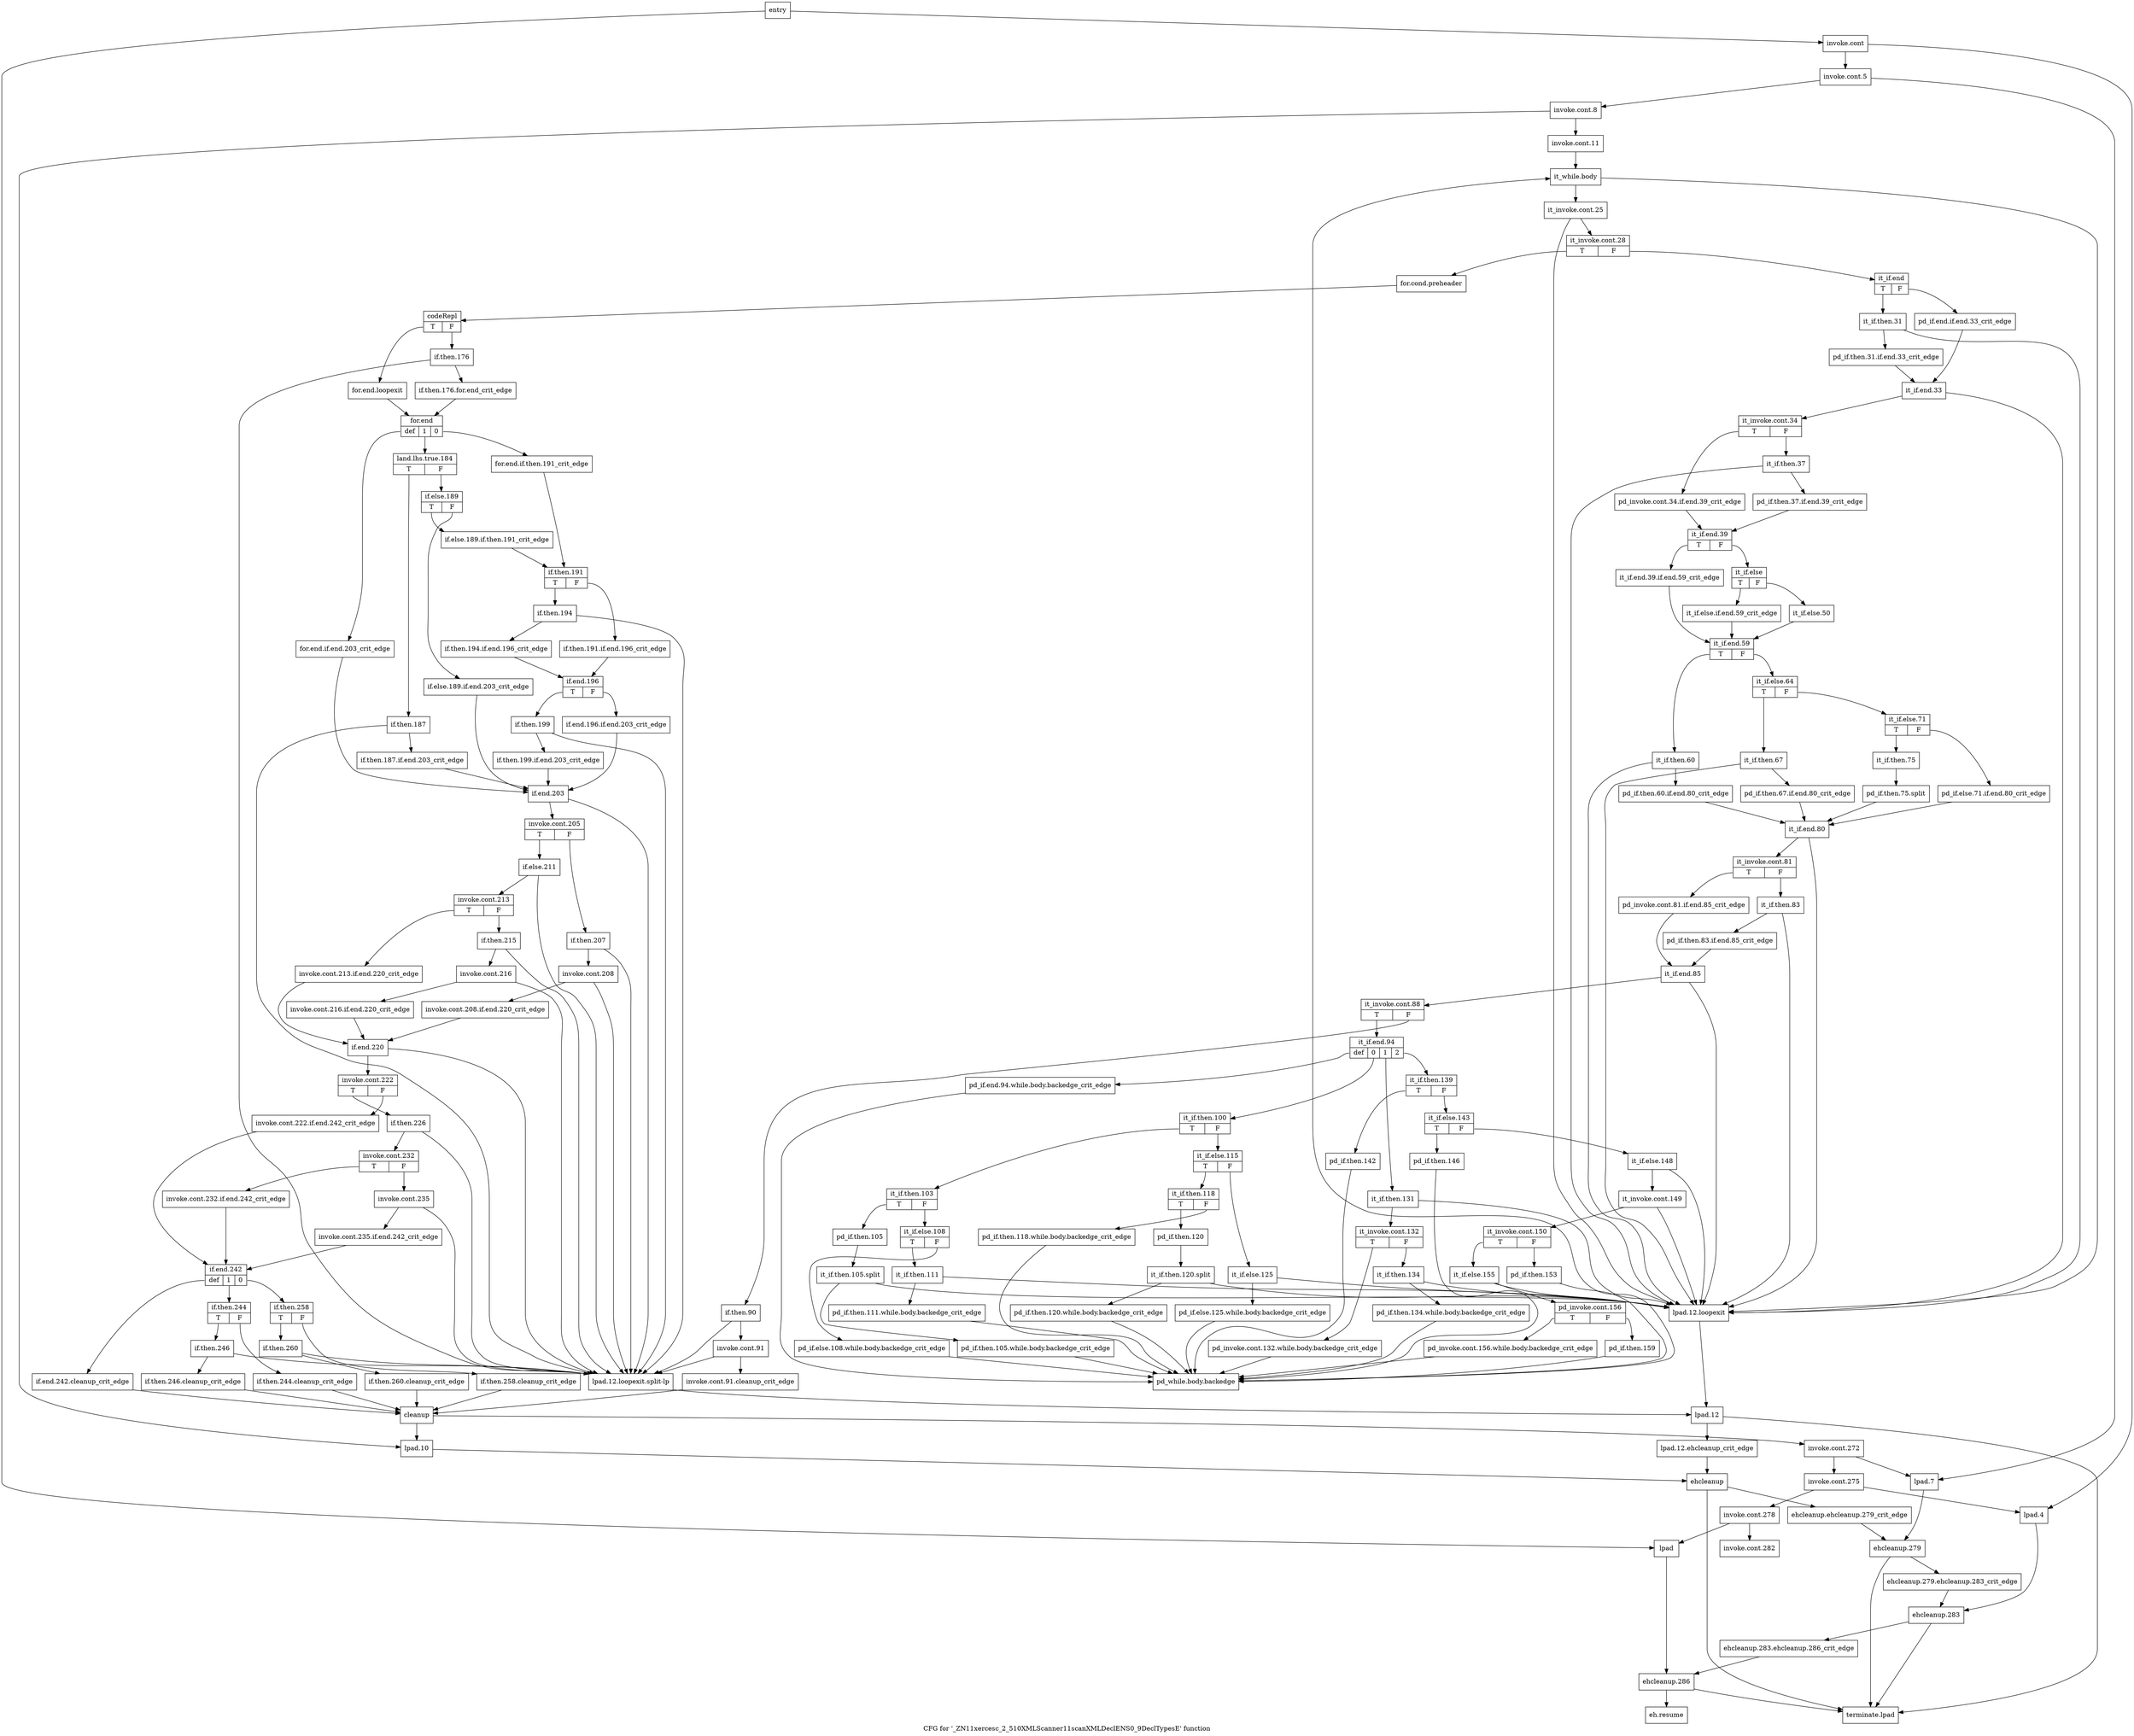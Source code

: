 digraph "CFG for '_ZN11xercesc_2_510XMLScanner11scanXMLDeclENS0_9DeclTypesE' function" {
	label="CFG for '_ZN11xercesc_2_510XMLScanner11scanXMLDeclENS0_9DeclTypesE' function";

	Node0x519fd80 [shape=record,label="{entry}"];
	Node0x519fd80 -> Node0x519fdd0;
	Node0x519fd80 -> Node0x51b0400;
	Node0x519fdd0 [shape=record,label="{invoke.cont}"];
	Node0x519fdd0 -> Node0x519fe20;
	Node0x519fdd0 -> Node0x51b0450;
	Node0x519fe20 [shape=record,label="{invoke.cont.5}"];
	Node0x519fe20 -> Node0x519fe70;
	Node0x519fe20 -> Node0x51b04a0;
	Node0x519fe70 [shape=record,label="{invoke.cont.8}"];
	Node0x519fe70 -> Node0x51b0270;
	Node0x519fe70 -> Node0x51b04f0;
	Node0x51b0270 [shape=record,label="{invoke.cont.11}"];
	Node0x51b0270 -> Node0x51b02c0;
	Node0x51b02c0 [shape=record,label="{it_while.body}"];
	Node0x51b02c0 -> Node0x51b0310;
	Node0x51b02c0 -> Node0x51b0540;
	Node0x51b0310 [shape=record,label="{it_invoke.cont.25}"];
	Node0x51b0310 -> Node0x51b0360;
	Node0x51b0310 -> Node0x51b0540;
	Node0x51b0360 [shape=record,label="{it_invoke.cont.28|{<s0>T|<s1>F}}"];
	Node0x51b0360:s0 -> Node0x51b03b0;
	Node0x51b0360:s1 -> Node0x51b1ca0;
	Node0x51b03b0 [shape=record,label="{for.cond.preheader}"];
	Node0x51b03b0 -> Node0x51b31e0;
	Node0x51b0400 [shape=record,label="{lpad}"];
	Node0x51b0400 -> Node0x51b44f0;
	Node0x51b0450 [shape=record,label="{lpad.4}"];
	Node0x51b0450 -> Node0x51b4450;
	Node0x51b04a0 [shape=record,label="{lpad.7}"];
	Node0x51b04a0 -> Node0x51b43b0;
	Node0x51b04f0 [shape=record,label="{lpad.10}"];
	Node0x51b04f0 -> Node0x51b4310;
	Node0x51b0540 [shape=record,label="{lpad.12.loopexit}"];
	Node0x51b0540 -> Node0x51b05e0;
	Node0x51b0590 [shape=record,label="{lpad.12.loopexit.split-lp}"];
	Node0x51b0590 -> Node0x51b05e0;
	Node0x51b05e0 [shape=record,label="{lpad.12}"];
	Node0x51b05e0 -> Node0x51b1c50;
	Node0x51b05e0 -> Node0x51b4590;
	Node0x51b1c50 [shape=record,label="{lpad.12.ehcleanup_crit_edge}"];
	Node0x51b1c50 -> Node0x51b4310;
	Node0x51b1ca0 [shape=record,label="{it_if.end|{<s0>T|<s1>F}}"];
	Node0x51b1ca0:s0 -> Node0x51b1d40;
	Node0x51b1ca0:s1 -> Node0x51b1cf0;
	Node0x51b1cf0 [shape=record,label="{pd_if.end.if.end.33_crit_edge}"];
	Node0x51b1cf0 -> Node0x51b1de0;
	Node0x51b1d40 [shape=record,label="{it_if.then.31}"];
	Node0x51b1d40 -> Node0x51b1d90;
	Node0x51b1d40 -> Node0x51b0540;
	Node0x51b1d90 [shape=record,label="{pd_if.then.31.if.end.33_crit_edge}"];
	Node0x51b1d90 -> Node0x51b1de0;
	Node0x51b1de0 [shape=record,label="{it_if.end.33}"];
	Node0x51b1de0 -> Node0x51b1e30;
	Node0x51b1de0 -> Node0x51b0540;
	Node0x51b1e30 [shape=record,label="{it_invoke.cont.34|{<s0>T|<s1>F}}"];
	Node0x51b1e30:s0 -> Node0x51b1e80;
	Node0x51b1e30:s1 -> Node0x51b1ed0;
	Node0x51b1e80 [shape=record,label="{pd_invoke.cont.34.if.end.39_crit_edge}"];
	Node0x51b1e80 -> Node0x51b1f70;
	Node0x51b1ed0 [shape=record,label="{it_if.then.37}"];
	Node0x51b1ed0 -> Node0x51b1f20;
	Node0x51b1ed0 -> Node0x51b0540;
	Node0x51b1f20 [shape=record,label="{pd_if.then.37.if.end.39_crit_edge}"];
	Node0x51b1f20 -> Node0x51b1f70;
	Node0x51b1f70 [shape=record,label="{it_if.end.39|{<s0>T|<s1>F}}"];
	Node0x51b1f70:s0 -> Node0x51b1fc0;
	Node0x51b1f70:s1 -> Node0x51b2010;
	Node0x51b1fc0 [shape=record,label="{it_if.end.39.if.end.59_crit_edge}"];
	Node0x51b1fc0 -> Node0x51b2100;
	Node0x51b2010 [shape=record,label="{it_if.else|{<s0>T|<s1>F}}"];
	Node0x51b2010:s0 -> Node0x51b2060;
	Node0x51b2010:s1 -> Node0x51b20b0;
	Node0x51b2060 [shape=record,label="{it_if.else.if.end.59_crit_edge}"];
	Node0x51b2060 -> Node0x51b2100;
	Node0x51b20b0 [shape=record,label="{it_if.else.50}"];
	Node0x51b20b0 -> Node0x51b2100;
	Node0x51b2100 [shape=record,label="{it_if.end.59|{<s0>T|<s1>F}}"];
	Node0x51b2100:s0 -> Node0x51b2150;
	Node0x51b2100:s1 -> Node0x51b21f0;
	Node0x51b2150 [shape=record,label="{it_if.then.60}"];
	Node0x51b2150 -> Node0x51b21a0;
	Node0x51b2150 -> Node0x51b0540;
	Node0x51b21a0 [shape=record,label="{pd_if.then.60.if.end.80_crit_edge}"];
	Node0x51b21a0 -> Node0x51b23d0;
	Node0x51b21f0 [shape=record,label="{it_if.else.64|{<s0>T|<s1>F}}"];
	Node0x51b21f0:s0 -> Node0x51b2240;
	Node0x51b21f0:s1 -> Node0x51b22e0;
	Node0x51b2240 [shape=record,label="{it_if.then.67}"];
	Node0x51b2240 -> Node0x51b2290;
	Node0x51b2240 -> Node0x51b0540;
	Node0x51b2290 [shape=record,label="{pd_if.then.67.if.end.80_crit_edge}"];
	Node0x51b2290 -> Node0x51b23d0;
	Node0x51b22e0 [shape=record,label="{it_if.else.71|{<s0>T|<s1>F}}"];
	Node0x51b22e0:s0 -> Node0x51b2380;
	Node0x51b22e0:s1 -> Node0x51b2330;
	Node0x51b2330 [shape=record,label="{pd_if.else.71.if.end.80_crit_edge}"];
	Node0x51b2330 -> Node0x51b23d0;
	Node0x51b2380 [shape=record,label="{it_if.then.75}"];
	Node0x51b2380 -> Node0xb34eae0;
	Node0xb34eae0 [shape=record,label="{pd_if.then.75.split}"];
	Node0xb34eae0 -> Node0x51b23d0;
	Node0x51b23d0 [shape=record,label="{it_if.end.80}"];
	Node0x51b23d0 -> Node0x51b2420;
	Node0x51b23d0 -> Node0x51b0540;
	Node0x51b2420 [shape=record,label="{it_invoke.cont.81|{<s0>T|<s1>F}}"];
	Node0x51b2420:s0 -> Node0x51b2470;
	Node0x51b2420:s1 -> Node0x51b24c0;
	Node0x51b2470 [shape=record,label="{pd_invoke.cont.81.if.end.85_crit_edge}"];
	Node0x51b2470 -> Node0x51b2560;
	Node0x51b24c0 [shape=record,label="{it_if.then.83}"];
	Node0x51b24c0 -> Node0x51b2510;
	Node0x51b24c0 -> Node0x51b0540;
	Node0x51b2510 [shape=record,label="{pd_if.then.83.if.end.85_crit_edge}"];
	Node0x51b2510 -> Node0x51b2560;
	Node0x51b2560 [shape=record,label="{it_if.end.85}"];
	Node0x51b2560 -> Node0x51b25b0;
	Node0x51b2560 -> Node0x51b0540;
	Node0x51b25b0 [shape=record,label="{it_invoke.cont.88|{<s0>T|<s1>F}}"];
	Node0x51b25b0:s0 -> Node0x51b26f0;
	Node0x51b25b0:s1 -> Node0x51b2600;
	Node0x51b2600 [shape=record,label="{if.then.90}"];
	Node0x51b2600 -> Node0x51b2650;
	Node0x51b2600 -> Node0x51b0590;
	Node0x51b2650 [shape=record,label="{invoke.cont.91}"];
	Node0x51b2650 -> Node0x51b26a0;
	Node0x51b2650 -> Node0x51b0590;
	Node0x51b26a0 [shape=record,label="{invoke.cont.91.cleanup_crit_edge}"];
	Node0x51b26a0 -> Node0x51b4180;
	Node0x51b26f0 [shape=record,label="{it_if.end.94|{<s0>def|<s1>0|<s2>1|<s3>2}}"];
	Node0x51b26f0:s0 -> Node0x51b2740;
	Node0x51b26f0:s1 -> Node0x51b2790;
	Node0x51b26f0:s2 -> Node0x51b2c40;
	Node0x51b26f0:s3 -> Node0x51b2e20;
	Node0x51b2740 [shape=record,label="{pd_if.end.94.while.body.backedge_crit_edge}"];
	Node0x51b2740 -> Node0x51b2dd0;
	Node0x51b2790 [shape=record,label="{it_if.then.100|{<s0>T|<s1>F}}"];
	Node0x51b2790:s0 -> Node0x51b27e0;
	Node0x51b2790:s1 -> Node0x51b2a10;
	Node0x51b27e0 [shape=record,label="{it_if.then.103|{<s0>T|<s1>F}}"];
	Node0x51b27e0:s0 -> Node0x51b2830;
	Node0x51b27e0:s1 -> Node0x51b28d0;
	Node0x51b2830 [shape=record,label="{pd_if.then.105}"];
	Node0x51b2830 -> Node0xb2e2620;
	Node0xb2e2620 [shape=record,label="{it_if.then.105.split}"];
	Node0xb2e2620 -> Node0x51b2880;
	Node0xb2e2620 -> Node0x51b0540;
	Node0x51b2880 [shape=record,label="{pd_if.then.105.while.body.backedge_crit_edge}"];
	Node0x51b2880 -> Node0x51b2dd0;
	Node0x51b28d0 [shape=record,label="{it_if.else.108|{<s0>T|<s1>F}}"];
	Node0x51b28d0:s0 -> Node0x51b2970;
	Node0x51b28d0:s1 -> Node0x51b2920;
	Node0x51b2920 [shape=record,label="{pd_if.else.108.while.body.backedge_crit_edge}"];
	Node0x51b2920 -> Node0x51b2dd0;
	Node0x51b2970 [shape=record,label="{it_if.then.111}"];
	Node0x51b2970 -> Node0x51b29c0;
	Node0x51b2970 -> Node0x51b0540;
	Node0x51b29c0 [shape=record,label="{pd_if.then.111.while.body.backedge_crit_edge}"];
	Node0x51b29c0 -> Node0x51b2dd0;
	Node0x51b2a10 [shape=record,label="{it_if.else.115|{<s0>T|<s1>F}}"];
	Node0x51b2a10:s0 -> Node0x51b2a60;
	Node0x51b2a10:s1 -> Node0x51b2ba0;
	Node0x51b2a60 [shape=record,label="{it_if.then.118|{<s0>T|<s1>F}}"];
	Node0x51b2a60:s0 -> Node0x51b2b00;
	Node0x51b2a60:s1 -> Node0x51b2ab0;
	Node0x51b2ab0 [shape=record,label="{pd_if.then.118.while.body.backedge_crit_edge}"];
	Node0x51b2ab0 -> Node0x51b2dd0;
	Node0x51b2b00 [shape=record,label="{pd_if.then.120}"];
	Node0x51b2b00 -> Node0xb34efe0;
	Node0xb34efe0 [shape=record,label="{it_if.then.120.split}"];
	Node0xb34efe0 -> Node0x51b2b50;
	Node0xb34efe0 -> Node0x51b0540;
	Node0x51b2b50 [shape=record,label="{pd_if.then.120.while.body.backedge_crit_edge}"];
	Node0x51b2b50 -> Node0x51b2dd0;
	Node0x51b2ba0 [shape=record,label="{it_if.else.125}"];
	Node0x51b2ba0 -> Node0x51b2bf0;
	Node0x51b2ba0 -> Node0x51b0540;
	Node0x51b2bf0 [shape=record,label="{pd_if.else.125.while.body.backedge_crit_edge}"];
	Node0x51b2bf0 -> Node0x51b2dd0;
	Node0x51b2c40 [shape=record,label="{it_if.then.131}"];
	Node0x51b2c40 -> Node0x51b2c90;
	Node0x51b2c40 -> Node0x51b0540;
	Node0x51b2c90 [shape=record,label="{it_invoke.cont.132|{<s0>T|<s1>F}}"];
	Node0x51b2c90:s0 -> Node0x51b2ce0;
	Node0x51b2c90:s1 -> Node0x51b2d30;
	Node0x51b2ce0 [shape=record,label="{pd_invoke.cont.132.while.body.backedge_crit_edge}"];
	Node0x51b2ce0 -> Node0x51b2dd0;
	Node0x51b2d30 [shape=record,label="{it_if.then.134}"];
	Node0x51b2d30 -> Node0x51b2d80;
	Node0x51b2d30 -> Node0x51b0540;
	Node0x51b2d80 [shape=record,label="{pd_if.then.134.while.body.backedge_crit_edge}"];
	Node0x51b2d80 -> Node0x51b2dd0;
	Node0x51b2dd0 [shape=record,label="{pd_while.body.backedge}"];
	Node0x51b2dd0 -> Node0x51b02c0;
	Node0x51b2e20 [shape=record,label="{it_if.then.139|{<s0>T|<s1>F}}"];
	Node0x51b2e20:s0 -> Node0x51b2e70;
	Node0x51b2e20:s1 -> Node0x51b2ec0;
	Node0x51b2e70 [shape=record,label="{pd_if.then.142}"];
	Node0x51b2e70 -> Node0x51b2dd0;
	Node0x51b2ec0 [shape=record,label="{it_if.else.143|{<s0>T|<s1>F}}"];
	Node0x51b2ec0:s0 -> Node0x51b2f10;
	Node0x51b2ec0:s1 -> Node0x51b2f60;
	Node0x51b2f10 [shape=record,label="{pd_if.then.146}"];
	Node0x51b2f10 -> Node0x51b2dd0;
	Node0x51b2f60 [shape=record,label="{it_if.else.148}"];
	Node0x51b2f60 -> Node0x51b2fb0;
	Node0x51b2f60 -> Node0x51b0540;
	Node0x51b2fb0 [shape=record,label="{it_invoke.cont.149}"];
	Node0x51b2fb0 -> Node0x51b3000;
	Node0x51b2fb0 -> Node0x51b0540;
	Node0x51b3000 [shape=record,label="{it_invoke.cont.150|{<s0>T|<s1>F}}"];
	Node0x51b3000:s0 -> Node0x51b30a0;
	Node0x51b3000:s1 -> Node0x51b3050;
	Node0x51b3050 [shape=record,label="{pd_if.then.153}"];
	Node0x51b3050 -> Node0x51b2dd0;
	Node0x51b30a0 [shape=record,label="{it_if.else.155}"];
	Node0x51b30a0 -> Node0x51b30f0;
	Node0x51b30a0 -> Node0x51b0540;
	Node0x51b30f0 [shape=record,label="{pd_invoke.cont.156|{<s0>T|<s1>F}}"];
	Node0x51b30f0:s0 -> Node0x51b3140;
	Node0x51b30f0:s1 -> Node0x51b3190;
	Node0x51b3140 [shape=record,label="{pd_invoke.cont.156.while.body.backedge_crit_edge}"];
	Node0x51b3140 -> Node0x51b2dd0;
	Node0x51b3190 [shape=record,label="{pd_if.then.159}"];
	Node0x51b3190 -> Node0x51b2dd0;
	Node0x51b31e0 [shape=record,label="{codeRepl|{<s0>T|<s1>F}}"];
	Node0x51b31e0:s0 -> Node0x51b32d0;
	Node0x51b31e0:s1 -> Node0x51b3230;
	Node0x51b3230 [shape=record,label="{if.then.176}"];
	Node0x51b3230 -> Node0x51b3280;
	Node0x51b3230 -> Node0x51b0590;
	Node0x51b3280 [shape=record,label="{if.then.176.for.end_crit_edge}"];
	Node0x51b3280 -> Node0x51b3320;
	Node0x51b32d0 [shape=record,label="{for.end.loopexit}"];
	Node0x51b32d0 -> Node0x51b3320;
	Node0x51b3320 [shape=record,label="{for.end|{<s0>def|<s1>1|<s2>0}}"];
	Node0x51b3320:s0 -> Node0x51b33c0;
	Node0x51b3320:s1 -> Node0x51b3410;
	Node0x51b3320:s2 -> Node0x51b3370;
	Node0x51b3370 [shape=record,label="{for.end.if.then.191_crit_edge}"];
	Node0x51b3370 -> Node0x51b35f0;
	Node0x51b33c0 [shape=record,label="{for.end.if.end.203_crit_edge}"];
	Node0x51b33c0 -> Node0x51b3870;
	Node0x51b3410 [shape=record,label="{land.lhs.true.184|{<s0>T|<s1>F}}"];
	Node0x51b3410:s0 -> Node0x51b3460;
	Node0x51b3410:s1 -> Node0x51b3500;
	Node0x51b3460 [shape=record,label="{if.then.187}"];
	Node0x51b3460 -> Node0x51b34b0;
	Node0x51b3460 -> Node0x51b0590;
	Node0x51b34b0 [shape=record,label="{if.then.187.if.end.203_crit_edge}"];
	Node0x51b34b0 -> Node0x51b3870;
	Node0x51b3500 [shape=record,label="{if.else.189|{<s0>T|<s1>F}}"];
	Node0x51b3500:s0 -> Node0x51b35a0;
	Node0x51b3500:s1 -> Node0x51b3550;
	Node0x51b3550 [shape=record,label="{if.else.189.if.end.203_crit_edge}"];
	Node0x51b3550 -> Node0x51b3870;
	Node0x51b35a0 [shape=record,label="{if.else.189.if.then.191_crit_edge}"];
	Node0x51b35a0 -> Node0x51b35f0;
	Node0x51b35f0 [shape=record,label="{if.then.191|{<s0>T|<s1>F}}"];
	Node0x51b35f0:s0 -> Node0x51b3690;
	Node0x51b35f0:s1 -> Node0x51b3640;
	Node0x51b3640 [shape=record,label="{if.then.191.if.end.196_crit_edge}"];
	Node0x51b3640 -> Node0x51b3730;
	Node0x51b3690 [shape=record,label="{if.then.194}"];
	Node0x51b3690 -> Node0x51b36e0;
	Node0x51b3690 -> Node0x51b0590;
	Node0x51b36e0 [shape=record,label="{if.then.194.if.end.196_crit_edge}"];
	Node0x51b36e0 -> Node0x51b3730;
	Node0x51b3730 [shape=record,label="{if.end.196|{<s0>T|<s1>F}}"];
	Node0x51b3730:s0 -> Node0x51b37d0;
	Node0x51b3730:s1 -> Node0x51b3780;
	Node0x51b3780 [shape=record,label="{if.end.196.if.end.203_crit_edge}"];
	Node0x51b3780 -> Node0x51b3870;
	Node0x51b37d0 [shape=record,label="{if.then.199}"];
	Node0x51b37d0 -> Node0x51b3820;
	Node0x51b37d0 -> Node0x51b0590;
	Node0x51b3820 [shape=record,label="{if.then.199.if.end.203_crit_edge}"];
	Node0x51b3820 -> Node0x51b3870;
	Node0x51b3870 [shape=record,label="{if.end.203}"];
	Node0x51b3870 -> Node0x51b38c0;
	Node0x51b3870 -> Node0x51b0590;
	Node0x51b38c0 [shape=record,label="{invoke.cont.205|{<s0>T|<s1>F}}"];
	Node0x51b38c0:s0 -> Node0x51b3a00;
	Node0x51b38c0:s1 -> Node0x51b3910;
	Node0x51b3910 [shape=record,label="{if.then.207}"];
	Node0x51b3910 -> Node0x51b3960;
	Node0x51b3910 -> Node0x51b0590;
	Node0x51b3960 [shape=record,label="{invoke.cont.208}"];
	Node0x51b3960 -> Node0x51b39b0;
	Node0x51b3960 -> Node0x51b0590;
	Node0x51b39b0 [shape=record,label="{invoke.cont.208.if.end.220_crit_edge}"];
	Node0x51b39b0 -> Node0x51b3be0;
	Node0x51b3a00 [shape=record,label="{if.else.211}"];
	Node0x51b3a00 -> Node0x51b3a50;
	Node0x51b3a00 -> Node0x51b0590;
	Node0x51b3a50 [shape=record,label="{invoke.cont.213|{<s0>T|<s1>F}}"];
	Node0x51b3a50:s0 -> Node0x51b3aa0;
	Node0x51b3a50:s1 -> Node0x51b3af0;
	Node0x51b3aa0 [shape=record,label="{invoke.cont.213.if.end.220_crit_edge}"];
	Node0x51b3aa0 -> Node0x51b3be0;
	Node0x51b3af0 [shape=record,label="{if.then.215}"];
	Node0x51b3af0 -> Node0x51b3b40;
	Node0x51b3af0 -> Node0x51b0590;
	Node0x51b3b40 [shape=record,label="{invoke.cont.216}"];
	Node0x51b3b40 -> Node0x51b3b90;
	Node0x51b3b40 -> Node0x51b0590;
	Node0x51b3b90 [shape=record,label="{invoke.cont.216.if.end.220_crit_edge}"];
	Node0x51b3b90 -> Node0x51b3be0;
	Node0x51b3be0 [shape=record,label="{if.end.220}"];
	Node0x51b3be0 -> Node0x51b3c30;
	Node0x51b3be0 -> Node0x51b0590;
	Node0x51b3c30 [shape=record,label="{invoke.cont.222|{<s0>T|<s1>F}}"];
	Node0x51b3c30:s0 -> Node0x51b3cd0;
	Node0x51b3c30:s1 -> Node0x51b3c80;
	Node0x51b3c80 [shape=record,label="{invoke.cont.222.if.end.242_crit_edge}"];
	Node0x51b3c80 -> Node0x51b3e60;
	Node0x51b3cd0 [shape=record,label="{if.then.226}"];
	Node0x51b3cd0 -> Node0x51b3d20;
	Node0x51b3cd0 -> Node0x51b0590;
	Node0x51b3d20 [shape=record,label="{invoke.cont.232|{<s0>T|<s1>F}}"];
	Node0x51b3d20:s0 -> Node0x51b3d70;
	Node0x51b3d20:s1 -> Node0x51b3dc0;
	Node0x51b3d70 [shape=record,label="{invoke.cont.232.if.end.242_crit_edge}"];
	Node0x51b3d70 -> Node0x51b3e60;
	Node0x51b3dc0 [shape=record,label="{invoke.cont.235}"];
	Node0x51b3dc0 -> Node0x51b3e10;
	Node0x51b3dc0 -> Node0x51b0590;
	Node0x51b3e10 [shape=record,label="{invoke.cont.235.if.end.242_crit_edge}"];
	Node0x51b3e10 -> Node0x51b3e60;
	Node0x51b3e60 [shape=record,label="{if.end.242|{<s0>def|<s1>1|<s2>0}}"];
	Node0x51b3e60:s0 -> Node0x51b3eb0;
	Node0x51b3e60:s1 -> Node0x51b3f00;
	Node0x51b3e60:s2 -> Node0x51b4040;
	Node0x51b3eb0 [shape=record,label="{if.end.242.cleanup_crit_edge}"];
	Node0x51b3eb0 -> Node0x51b4180;
	Node0x51b3f00 [shape=record,label="{if.then.244|{<s0>T|<s1>F}}"];
	Node0x51b3f00:s0 -> Node0x51b3fa0;
	Node0x51b3f00:s1 -> Node0x51b3f50;
	Node0x51b3f50 [shape=record,label="{if.then.244.cleanup_crit_edge}"];
	Node0x51b3f50 -> Node0x51b4180;
	Node0x51b3fa0 [shape=record,label="{if.then.246}"];
	Node0x51b3fa0 -> Node0x51b3ff0;
	Node0x51b3fa0 -> Node0x51b0590;
	Node0x51b3ff0 [shape=record,label="{if.then.246.cleanup_crit_edge}"];
	Node0x51b3ff0 -> Node0x51b4180;
	Node0x51b4040 [shape=record,label="{if.then.258|{<s0>T|<s1>F}}"];
	Node0x51b4040:s0 -> Node0x51b40e0;
	Node0x51b4040:s1 -> Node0x51b4090;
	Node0x51b4090 [shape=record,label="{if.then.258.cleanup_crit_edge}"];
	Node0x51b4090 -> Node0x51b4180;
	Node0x51b40e0 [shape=record,label="{if.then.260}"];
	Node0x51b40e0 -> Node0x51b4130;
	Node0x51b40e0 -> Node0x51b0590;
	Node0x51b4130 [shape=record,label="{if.then.260.cleanup_crit_edge}"];
	Node0x51b4130 -> Node0x51b4180;
	Node0x51b4180 [shape=record,label="{cleanup}"];
	Node0x51b4180 -> Node0x51b41d0;
	Node0x51b4180 -> Node0x51b04f0;
	Node0x51b41d0 [shape=record,label="{invoke.cont.272}"];
	Node0x51b41d0 -> Node0x51b4220;
	Node0x51b41d0 -> Node0x51b04a0;
	Node0x51b4220 [shape=record,label="{invoke.cont.275}"];
	Node0x51b4220 -> Node0x51b4270;
	Node0x51b4220 -> Node0x51b0450;
	Node0x51b4270 [shape=record,label="{invoke.cont.278}"];
	Node0x51b4270 -> Node0x51b42c0;
	Node0x51b4270 -> Node0x51b0400;
	Node0x51b42c0 [shape=record,label="{invoke.cont.282}"];
	Node0x51b4310 [shape=record,label="{ehcleanup}"];
	Node0x51b4310 -> Node0x51b4360;
	Node0x51b4310 -> Node0x51b4590;
	Node0x51b4360 [shape=record,label="{ehcleanup.ehcleanup.279_crit_edge}"];
	Node0x51b4360 -> Node0x51b43b0;
	Node0x51b43b0 [shape=record,label="{ehcleanup.279}"];
	Node0x51b43b0 -> Node0x51b4400;
	Node0x51b43b0 -> Node0x51b4590;
	Node0x51b4400 [shape=record,label="{ehcleanup.279.ehcleanup.283_crit_edge}"];
	Node0x51b4400 -> Node0x51b4450;
	Node0x51b4450 [shape=record,label="{ehcleanup.283}"];
	Node0x51b4450 -> Node0x51b44a0;
	Node0x51b4450 -> Node0x51b4590;
	Node0x51b44a0 [shape=record,label="{ehcleanup.283.ehcleanup.286_crit_edge}"];
	Node0x51b44a0 -> Node0x51b44f0;
	Node0x51b44f0 [shape=record,label="{ehcleanup.286}"];
	Node0x51b44f0 -> Node0x51b4540;
	Node0x51b44f0 -> Node0x51b4590;
	Node0x51b4540 [shape=record,label="{eh.resume}"];
	Node0x51b4590 [shape=record,label="{terminate.lpad}"];
}
